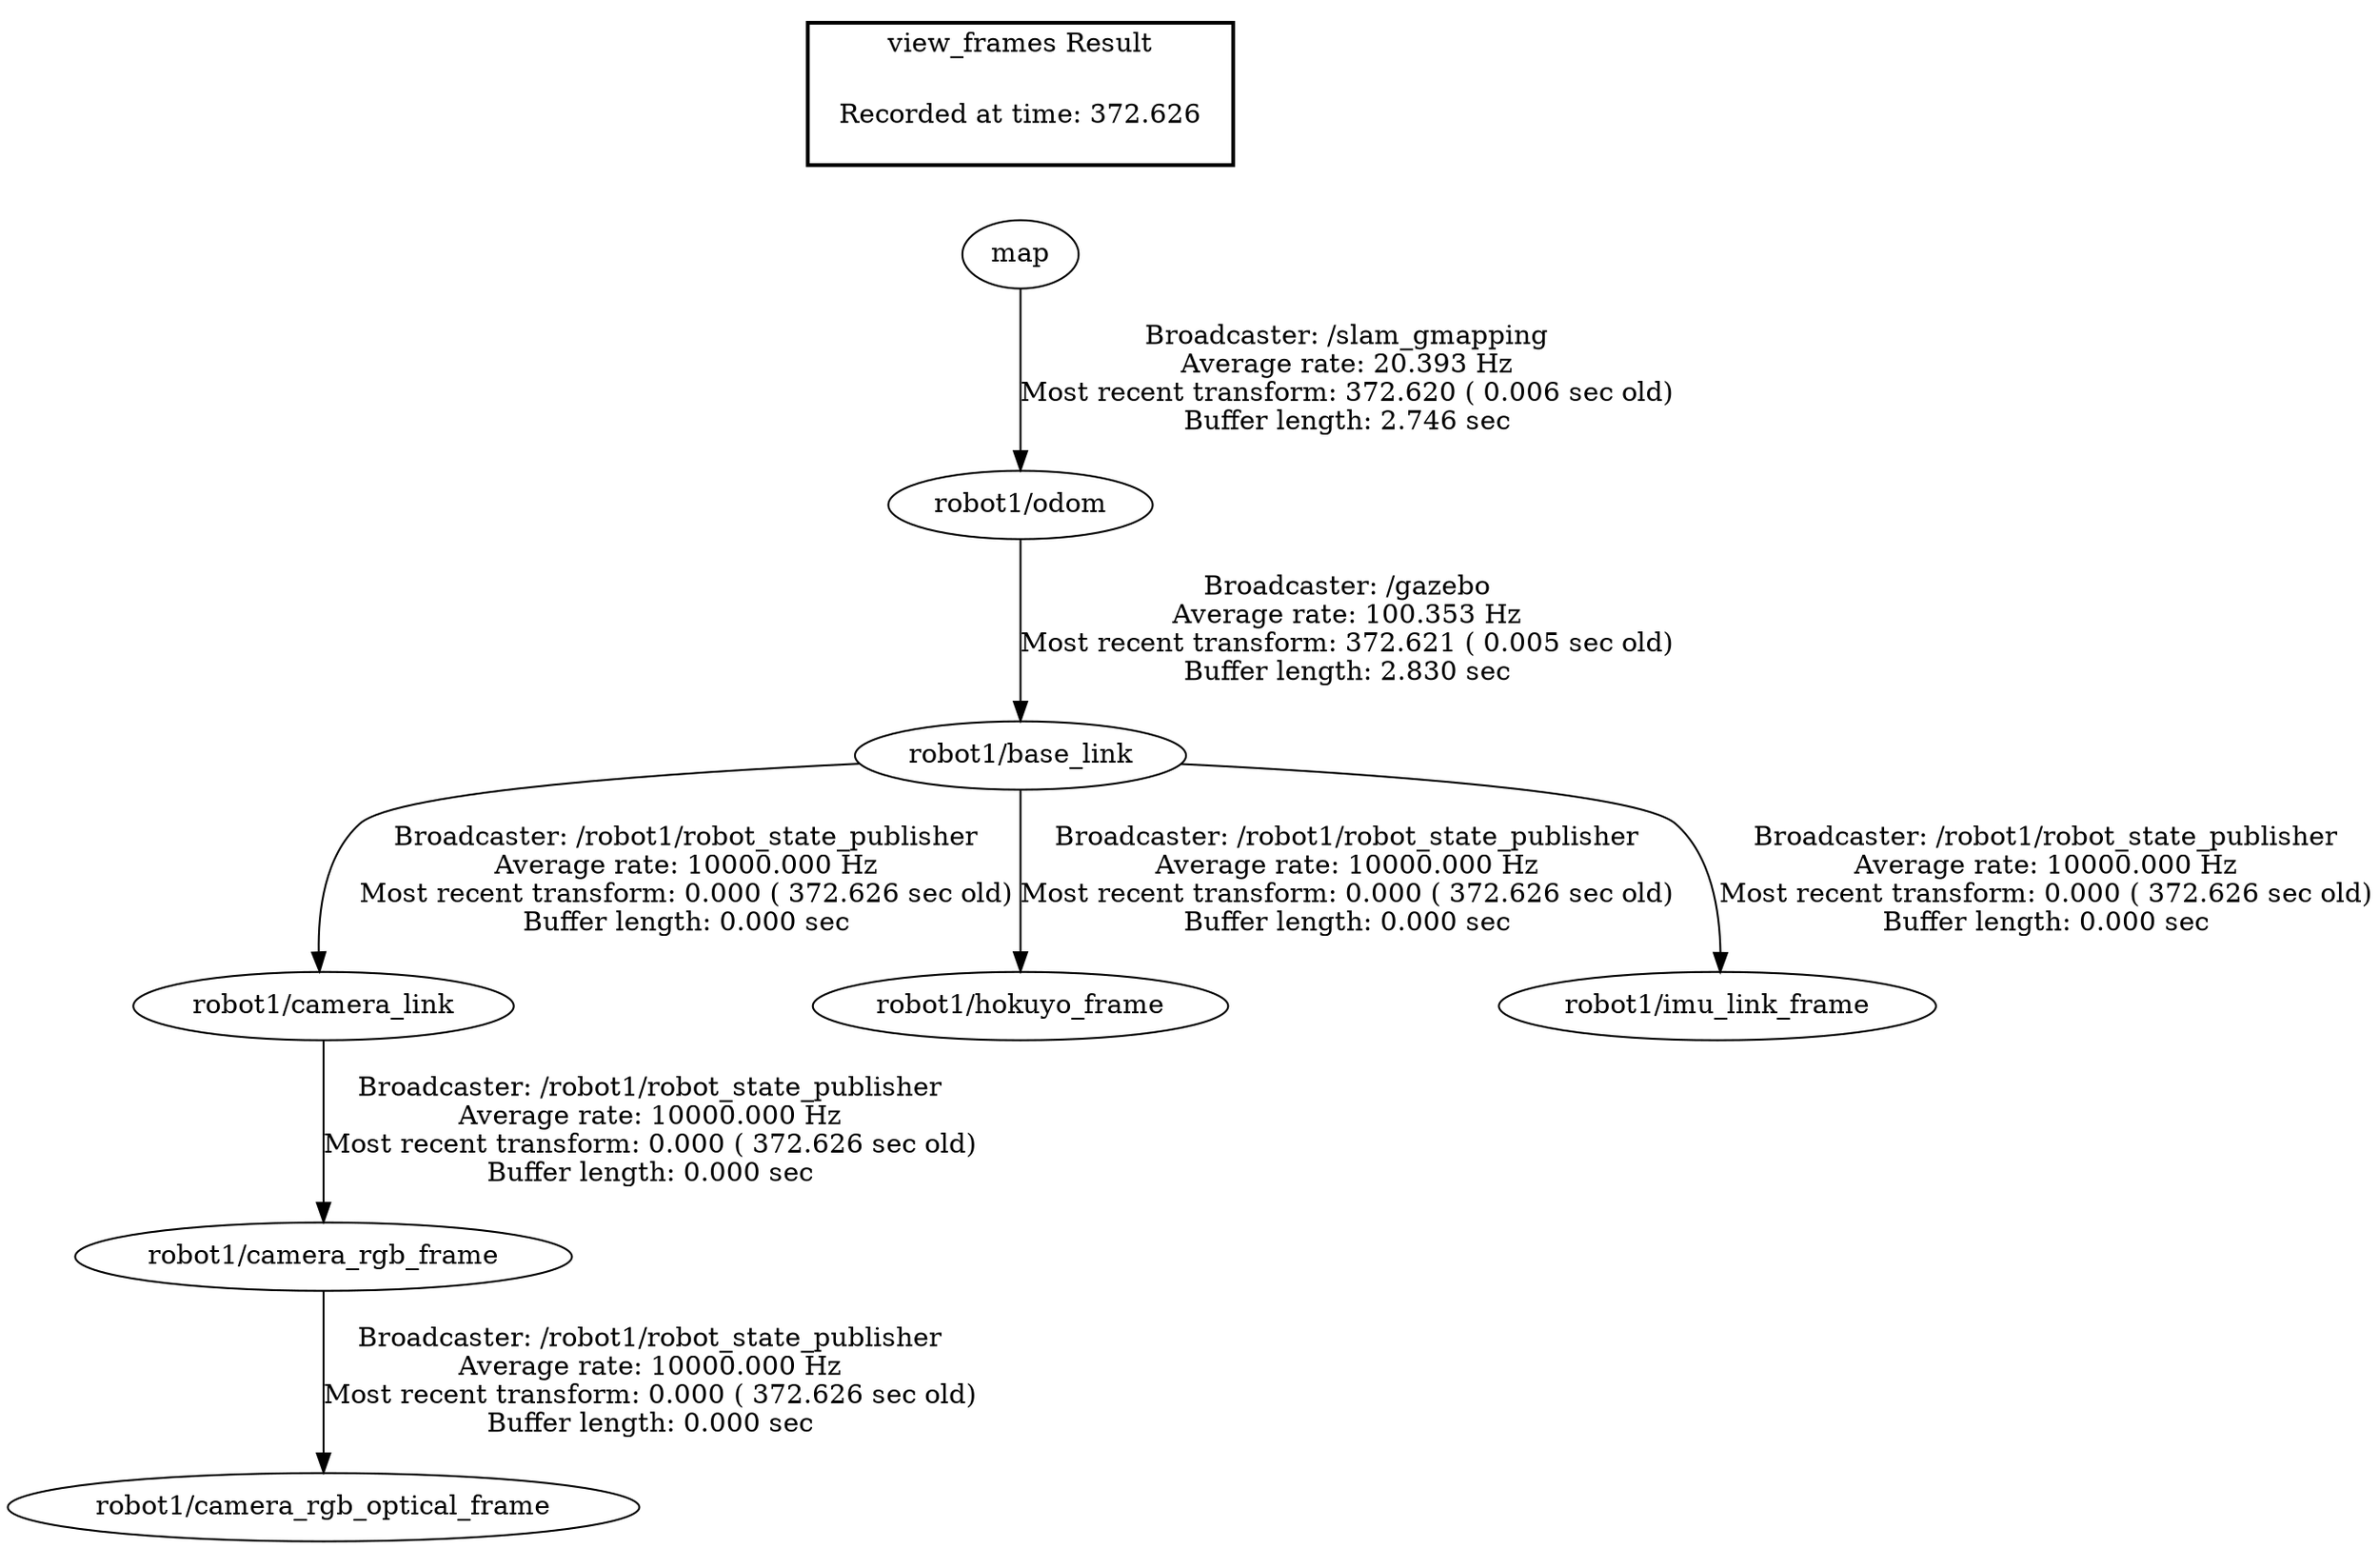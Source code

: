 digraph G {
"robot1/odom" -> "robot1/base_link"[label="Broadcaster: /gazebo\nAverage rate: 100.353 Hz\nMost recent transform: 372.621 ( 0.005 sec old)\nBuffer length: 2.830 sec\n"];
"map" -> "robot1/odom"[label="Broadcaster: /slam_gmapping\nAverage rate: 20.393 Hz\nMost recent transform: 372.620 ( 0.006 sec old)\nBuffer length: 2.746 sec\n"];
"robot1/base_link" -> "robot1/camera_link"[label="Broadcaster: /robot1/robot_state_publisher\nAverage rate: 10000.000 Hz\nMost recent transform: 0.000 ( 372.626 sec old)\nBuffer length: 0.000 sec\n"];
"robot1/camera_link" -> "robot1/camera_rgb_frame"[label="Broadcaster: /robot1/robot_state_publisher\nAverage rate: 10000.000 Hz\nMost recent transform: 0.000 ( 372.626 sec old)\nBuffer length: 0.000 sec\n"];
"robot1/camera_rgb_frame" -> "robot1/camera_rgb_optical_frame"[label="Broadcaster: /robot1/robot_state_publisher\nAverage rate: 10000.000 Hz\nMost recent transform: 0.000 ( 372.626 sec old)\nBuffer length: 0.000 sec\n"];
"robot1/base_link" -> "robot1/hokuyo_frame"[label="Broadcaster: /robot1/robot_state_publisher\nAverage rate: 10000.000 Hz\nMost recent transform: 0.000 ( 372.626 sec old)\nBuffer length: 0.000 sec\n"];
"robot1/base_link" -> "robot1/imu_link_frame"[label="Broadcaster: /robot1/robot_state_publisher\nAverage rate: 10000.000 Hz\nMost recent transform: 0.000 ( 372.626 sec old)\nBuffer length: 0.000 sec\n"];
edge [style=invis];
 subgraph cluster_legend { style=bold; color=black; label ="view_frames Result";
"Recorded at time: 372.626"[ shape=plaintext ] ;
 }->"map";
}